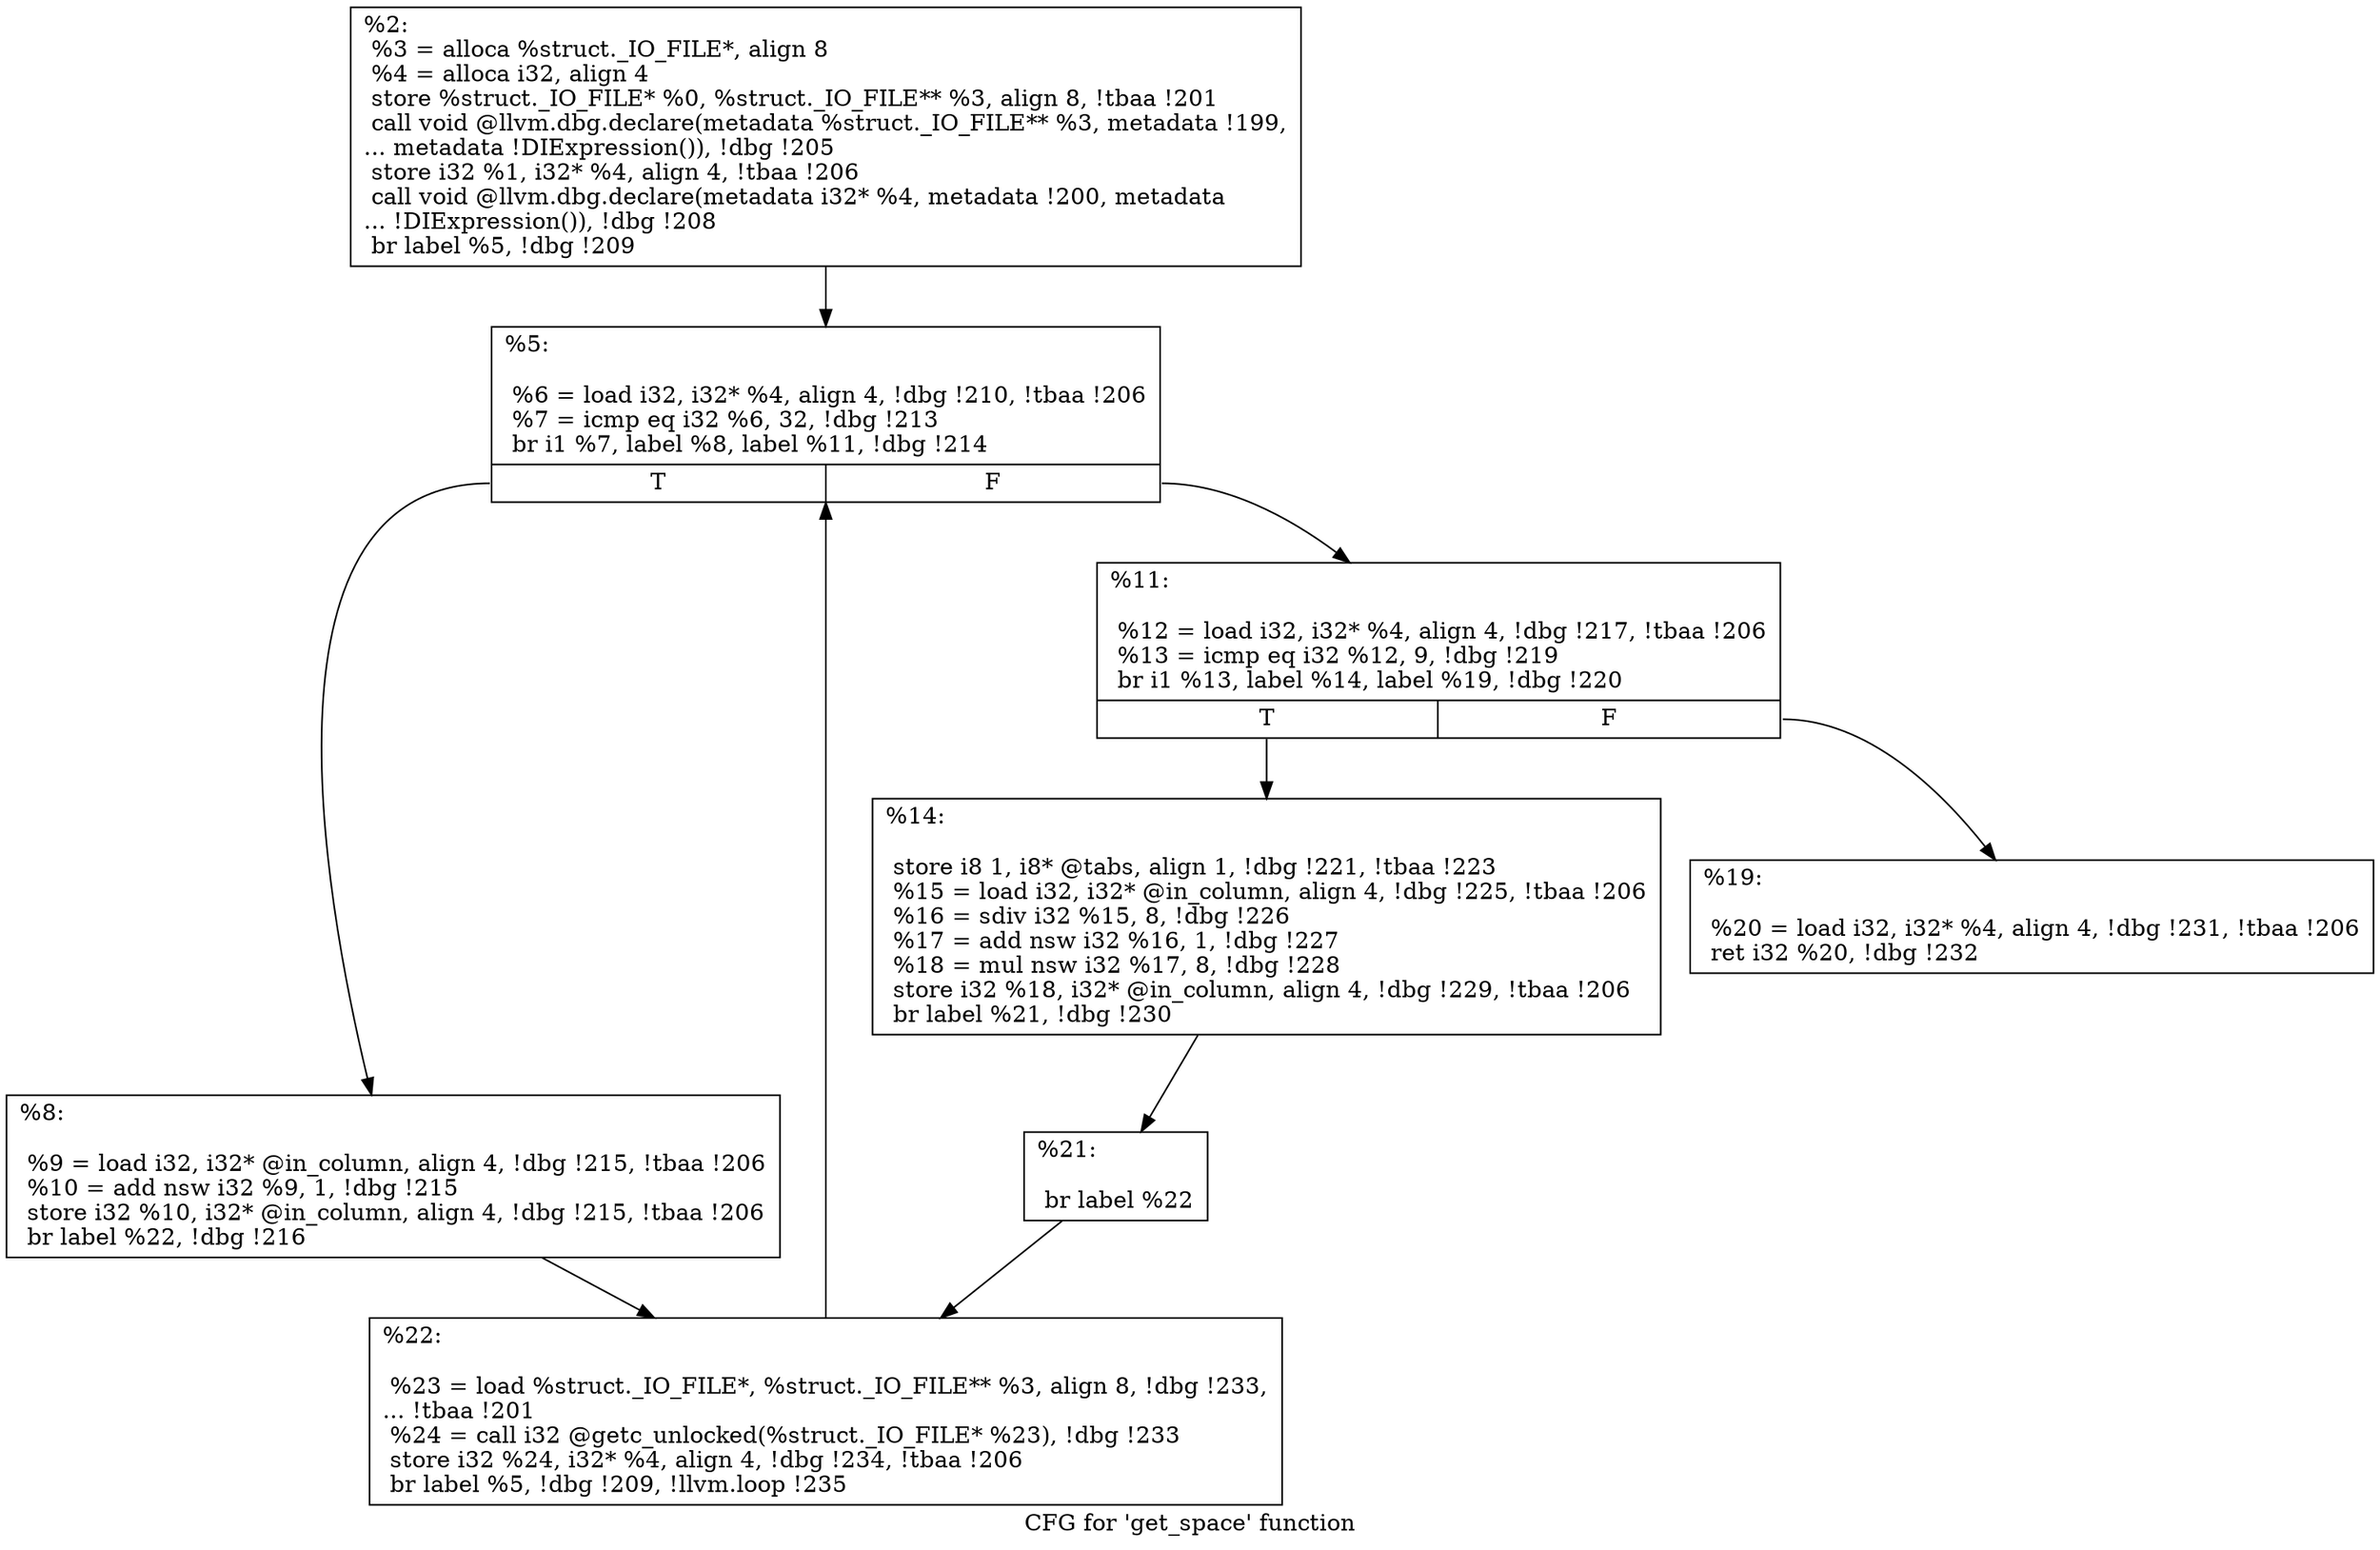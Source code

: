 digraph "CFG for 'get_space' function" {
	label="CFG for 'get_space' function";

	Node0xbcaf70 [shape=record,label="{%2:\l  %3 = alloca %struct._IO_FILE*, align 8\l  %4 = alloca i32, align 4\l  store %struct._IO_FILE* %0, %struct._IO_FILE** %3, align 8, !tbaa !201\l  call void @llvm.dbg.declare(metadata %struct._IO_FILE** %3, metadata !199,\l... metadata !DIExpression()), !dbg !205\l  store i32 %1, i32* %4, align 4, !tbaa !206\l  call void @llvm.dbg.declare(metadata i32* %4, metadata !200, metadata\l... !DIExpression()), !dbg !208\l  br label %5, !dbg !209\l}"];
	Node0xbcaf70 -> Node0xbcafc0;
	Node0xbcafc0 [shape=record,label="{%5:\l\l  %6 = load i32, i32* %4, align 4, !dbg !210, !tbaa !206\l  %7 = icmp eq i32 %6, 32, !dbg !213\l  br i1 %7, label %8, label %11, !dbg !214\l|{<s0>T|<s1>F}}"];
	Node0xbcafc0:s0 -> Node0xbcb010;
	Node0xbcafc0:s1 -> Node0xbcb060;
	Node0xbcb010 [shape=record,label="{%8:\l\l  %9 = load i32, i32* @in_column, align 4, !dbg !215, !tbaa !206\l  %10 = add nsw i32 %9, 1, !dbg !215\l  store i32 %10, i32* @in_column, align 4, !dbg !215, !tbaa !206\l  br label %22, !dbg !216\l}"];
	Node0xbcb010 -> Node0xbcb1a0;
	Node0xbcb060 [shape=record,label="{%11:\l\l  %12 = load i32, i32* %4, align 4, !dbg !217, !tbaa !206\l  %13 = icmp eq i32 %12, 9, !dbg !219\l  br i1 %13, label %14, label %19, !dbg !220\l|{<s0>T|<s1>F}}"];
	Node0xbcb060:s0 -> Node0xbcb0b0;
	Node0xbcb060:s1 -> Node0xbcb100;
	Node0xbcb0b0 [shape=record,label="{%14:\l\l  store i8 1, i8* @tabs, align 1, !dbg !221, !tbaa !223\l  %15 = load i32, i32* @in_column, align 4, !dbg !225, !tbaa !206\l  %16 = sdiv i32 %15, 8, !dbg !226\l  %17 = add nsw i32 %16, 1, !dbg !227\l  %18 = mul nsw i32 %17, 8, !dbg !228\l  store i32 %18, i32* @in_column, align 4, !dbg !229, !tbaa !206\l  br label %21, !dbg !230\l}"];
	Node0xbcb0b0 -> Node0xbcb150;
	Node0xbcb100 [shape=record,label="{%19:\l\l  %20 = load i32, i32* %4, align 4, !dbg !231, !tbaa !206\l  ret i32 %20, !dbg !232\l}"];
	Node0xbcb150 [shape=record,label="{%21:\l\l  br label %22\l}"];
	Node0xbcb150 -> Node0xbcb1a0;
	Node0xbcb1a0 [shape=record,label="{%22:\l\l  %23 = load %struct._IO_FILE*, %struct._IO_FILE** %3, align 8, !dbg !233,\l... !tbaa !201\l  %24 = call i32 @getc_unlocked(%struct._IO_FILE* %23), !dbg !233\l  store i32 %24, i32* %4, align 4, !dbg !234, !tbaa !206\l  br label %5, !dbg !209, !llvm.loop !235\l}"];
	Node0xbcb1a0 -> Node0xbcafc0;
}
